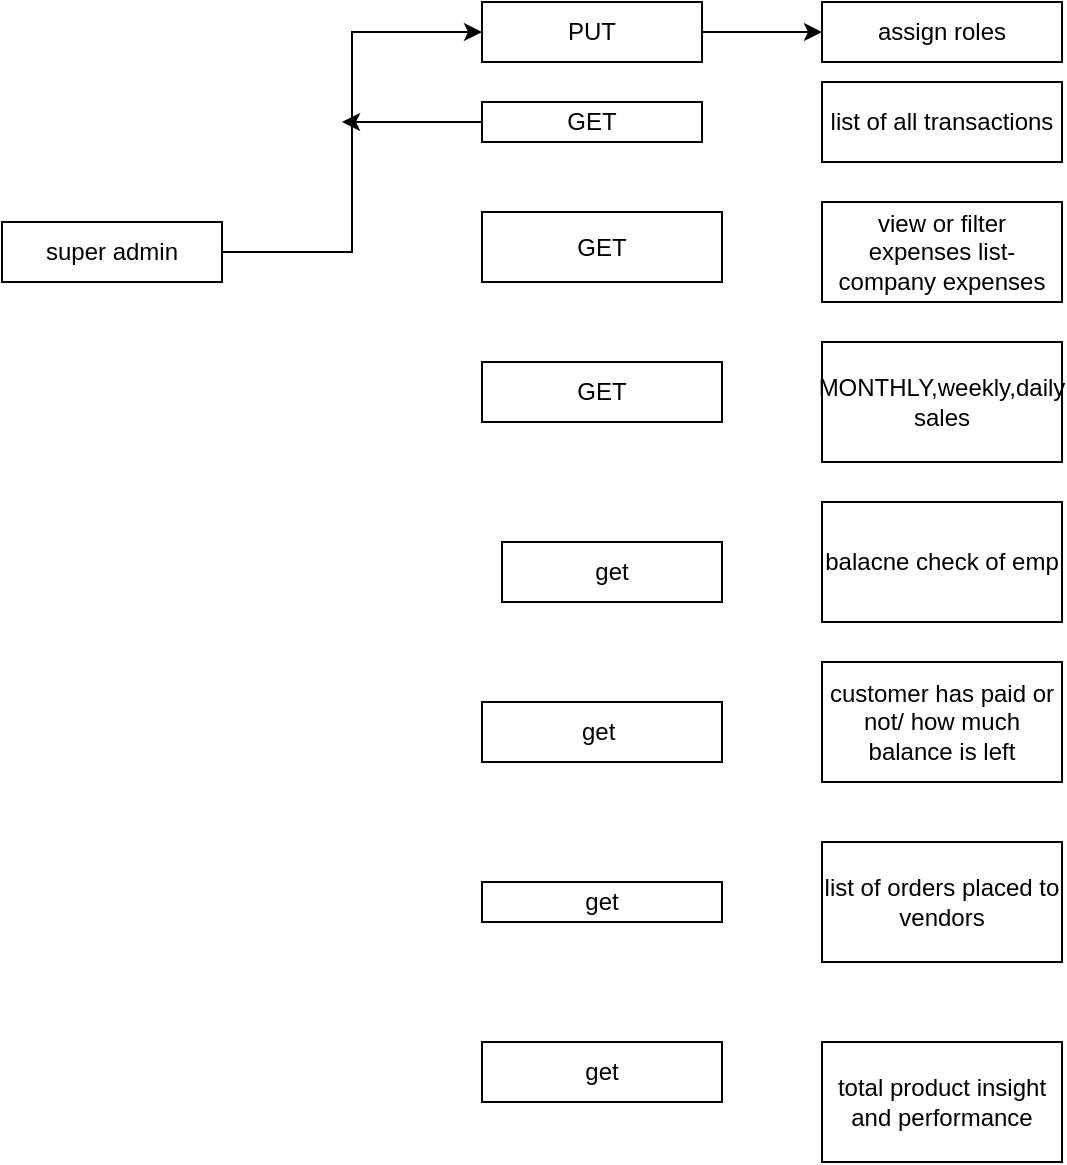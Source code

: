 <mxfile version="24.2.7" type="github">
  <diagram name="Page-1" id="mnLTUyv_5G50UbvBgS9u">
    <mxGraphModel dx="1032" dy="450" grid="1" gridSize="10" guides="1" tooltips="1" connect="1" arrows="1" fold="1" page="1" pageScale="1" pageWidth="827" pageHeight="1169" math="0" shadow="0">
      <root>
        <mxCell id="0" />
        <mxCell id="1" parent="0" />
        <mxCell id="-HZVdDzsxX3ZccHkKnPQ-10" style="edgeStyle=orthogonalEdgeStyle;rounded=0;orthogonalLoop=1;jettySize=auto;html=1;entryX=0;entryY=0.5;entryDx=0;entryDy=0;" edge="1" parent="1" source="-HZVdDzsxX3ZccHkKnPQ-1" target="-HZVdDzsxX3ZccHkKnPQ-2">
          <mxGeometry relative="1" as="geometry" />
        </mxCell>
        <mxCell id="-HZVdDzsxX3ZccHkKnPQ-1" value="super admin" style="rounded=0;whiteSpace=wrap;html=1;" vertex="1" parent="1">
          <mxGeometry x="40" y="190" width="110" height="30" as="geometry" />
        </mxCell>
        <mxCell id="-HZVdDzsxX3ZccHkKnPQ-4" style="edgeStyle=orthogonalEdgeStyle;rounded=0;orthogonalLoop=1;jettySize=auto;html=1;" edge="1" parent="1" source="-HZVdDzsxX3ZccHkKnPQ-2" target="-HZVdDzsxX3ZccHkKnPQ-5">
          <mxGeometry relative="1" as="geometry">
            <mxPoint x="510" y="95" as="targetPoint" />
          </mxGeometry>
        </mxCell>
        <mxCell id="-HZVdDzsxX3ZccHkKnPQ-2" value="PUT" style="rounded=0;whiteSpace=wrap;html=1;" vertex="1" parent="1">
          <mxGeometry x="280" y="80" width="110" height="30" as="geometry" />
        </mxCell>
        <mxCell id="-HZVdDzsxX3ZccHkKnPQ-5" value="assign roles" style="rounded=0;whiteSpace=wrap;html=1;" vertex="1" parent="1">
          <mxGeometry x="450" y="80" width="120" height="30" as="geometry" />
        </mxCell>
        <mxCell id="-HZVdDzsxX3ZccHkKnPQ-7" style="edgeStyle=orthogonalEdgeStyle;rounded=0;orthogonalLoop=1;jettySize=auto;html=1;exitX=0.5;exitY=1;exitDx=0;exitDy=0;" edge="1" parent="1" source="-HZVdDzsxX3ZccHkKnPQ-5" target="-HZVdDzsxX3ZccHkKnPQ-5">
          <mxGeometry relative="1" as="geometry" />
        </mxCell>
        <mxCell id="-HZVdDzsxX3ZccHkKnPQ-11" style="edgeStyle=orthogonalEdgeStyle;rounded=0;orthogonalLoop=1;jettySize=auto;html=1;" edge="1" parent="1" source="-HZVdDzsxX3ZccHkKnPQ-9">
          <mxGeometry relative="1" as="geometry">
            <mxPoint x="210" y="140" as="targetPoint" />
          </mxGeometry>
        </mxCell>
        <mxCell id="-HZVdDzsxX3ZccHkKnPQ-9" value="GET" style="rounded=0;whiteSpace=wrap;html=1;" vertex="1" parent="1">
          <mxGeometry x="280" y="130" width="110" height="20" as="geometry" />
        </mxCell>
        <mxCell id="-HZVdDzsxX3ZccHkKnPQ-12" value="list of all transactions" style="rounded=0;whiteSpace=wrap;html=1;" vertex="1" parent="1">
          <mxGeometry x="450" y="120" width="120" height="40" as="geometry" />
        </mxCell>
        <mxCell id="-HZVdDzsxX3ZccHkKnPQ-13" value="GET" style="rounded=0;whiteSpace=wrap;html=1;" vertex="1" parent="1">
          <mxGeometry x="280" y="185" width="120" height="35" as="geometry" />
        </mxCell>
        <mxCell id="-HZVdDzsxX3ZccHkKnPQ-15" value="view or filter expenses list-company expenses" style="whiteSpace=wrap;html=1;" vertex="1" parent="1">
          <mxGeometry x="450" y="180" width="120" height="50" as="geometry" />
        </mxCell>
        <mxCell id="-HZVdDzsxX3ZccHkKnPQ-17" value="GET" style="rounded=0;whiteSpace=wrap;html=1;" vertex="1" parent="1">
          <mxGeometry x="280" y="260" width="120" height="30" as="geometry" />
        </mxCell>
        <mxCell id="-HZVdDzsxX3ZccHkKnPQ-18" value="MONTHLY,weekly,daily sales" style="whiteSpace=wrap;html=1;" vertex="1" parent="1">
          <mxGeometry x="450" y="250" width="120" height="60" as="geometry" />
        </mxCell>
        <mxCell id="-HZVdDzsxX3ZccHkKnPQ-19" value="get" style="whiteSpace=wrap;html=1;" vertex="1" parent="1">
          <mxGeometry x="290" y="350" width="110" height="30" as="geometry" />
        </mxCell>
        <mxCell id="-HZVdDzsxX3ZccHkKnPQ-20" value="balacne check of emp" style="whiteSpace=wrap;html=1;" vertex="1" parent="1">
          <mxGeometry x="450" y="330" width="120" height="60" as="geometry" />
        </mxCell>
        <mxCell id="-HZVdDzsxX3ZccHkKnPQ-21" value="get&amp;nbsp;" style="whiteSpace=wrap;html=1;" vertex="1" parent="1">
          <mxGeometry x="280" y="430" width="120" height="30" as="geometry" />
        </mxCell>
        <mxCell id="-HZVdDzsxX3ZccHkKnPQ-22" value="customer has paid or not/ how much balance is left" style="whiteSpace=wrap;html=1;" vertex="1" parent="1">
          <mxGeometry x="450" y="410" width="120" height="60" as="geometry" />
        </mxCell>
        <mxCell id="-HZVdDzsxX3ZccHkKnPQ-23" value="get" style="whiteSpace=wrap;html=1;" vertex="1" parent="1">
          <mxGeometry x="280" y="520" width="120" height="20" as="geometry" />
        </mxCell>
        <mxCell id="-HZVdDzsxX3ZccHkKnPQ-24" value="list of orders placed to vendors" style="whiteSpace=wrap;html=1;" vertex="1" parent="1">
          <mxGeometry x="450" y="500" width="120" height="60" as="geometry" />
        </mxCell>
        <mxCell id="-HZVdDzsxX3ZccHkKnPQ-25" value="get" style="whiteSpace=wrap;html=1;" vertex="1" parent="1">
          <mxGeometry x="280" y="600" width="120" height="30" as="geometry" />
        </mxCell>
        <mxCell id="-HZVdDzsxX3ZccHkKnPQ-27" value="total product insight and performance" style="whiteSpace=wrap;html=1;" vertex="1" parent="1">
          <mxGeometry x="450" y="600" width="120" height="60" as="geometry" />
        </mxCell>
      </root>
    </mxGraphModel>
  </diagram>
</mxfile>
